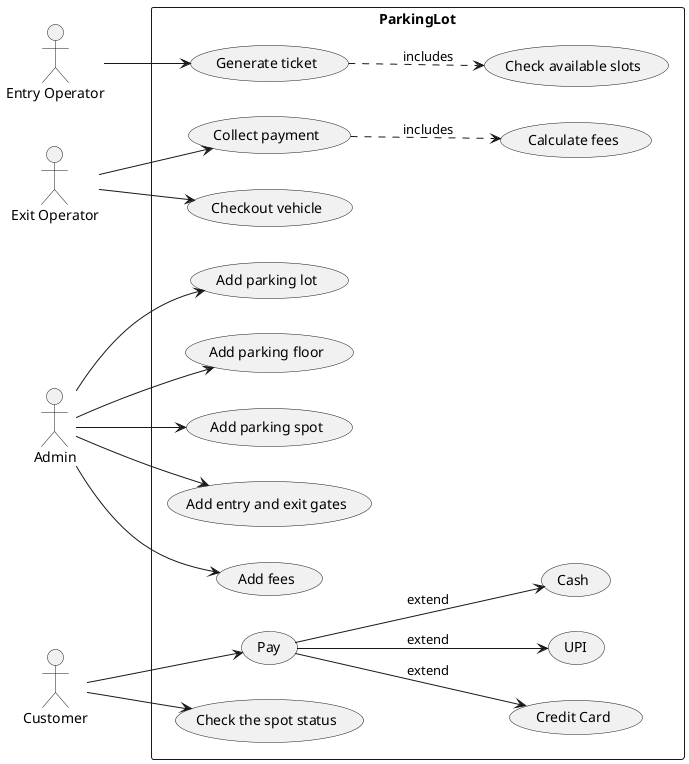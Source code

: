 @startuml
'https://plantuml.com/use-case-diagram

actor "Entry Operator"
actor "Exit Operator"
actor Admin
actor Customer
left to right direction
rectangle ParkingLot {
    (Generate ticket) --> (Check available slots) #line.dashed;:includes
    "Entry Operator" --> (Generate ticket)

    (Collect payment) --> (Calculate fees) #line.dashed;:includes
    "Exit Operator" --> (Collect payment)
    "Exit Operator" --> (Checkout vehicle)

    (Pay) --> (UPI) :extend
    (Pay) --> (Cash) :extend
    (Pay) --> (Credit Card) :extend

    Customer --> (Pay)
    Customer --> (Check the spot status)

    Admin --> (Add parking lot)
    Admin --> (Add parking floor)
    Admin --> (Add parking spot)
    Admin --> (Add entry and exit gates)
    Admin --> (Add fees)
}
@enduml